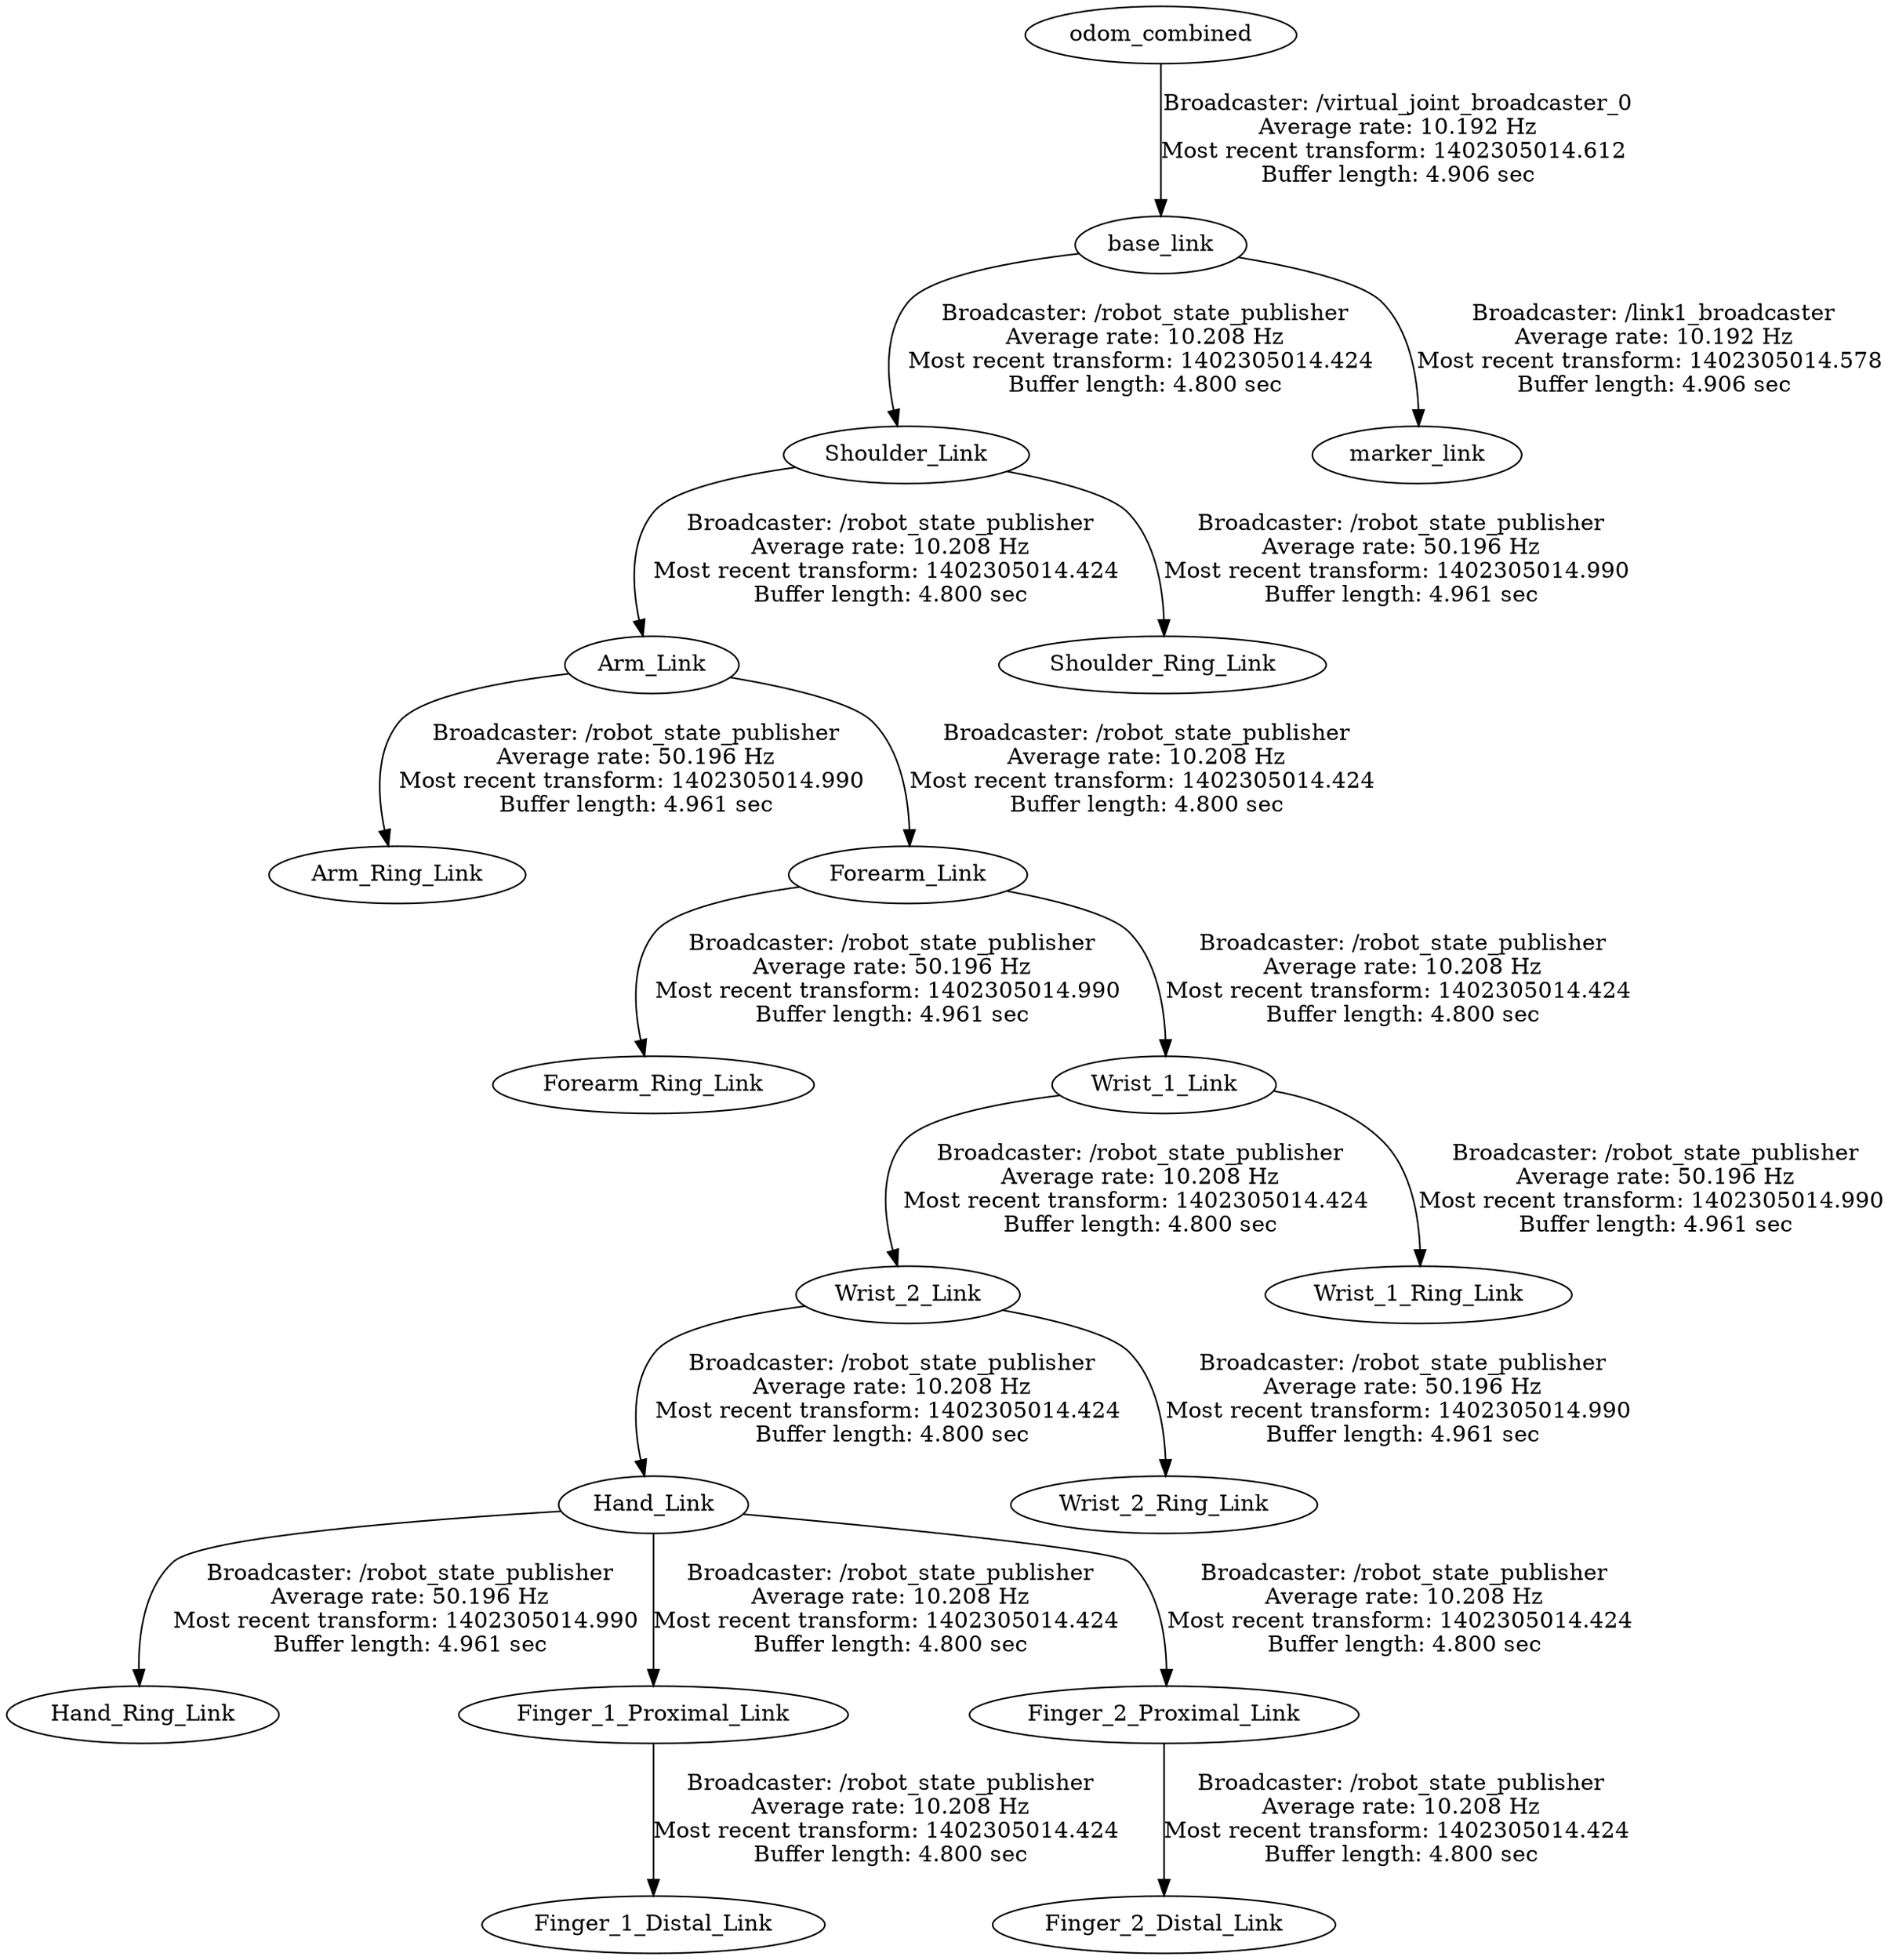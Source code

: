 digraph G {
"Arm_Link" -> "Arm_Ring_Link"[label="Broadcaster: /robot_state_publisher\nAverage rate: 50.196 Hz\nMost recent transform: 1402305014.990 \nBuffer length: 4.961 sec\n"];
"Shoulder_Link" -> "Arm_Link"[label="Broadcaster: /robot_state_publisher\nAverage rate: 10.208 Hz\nMost recent transform: 1402305014.424 \nBuffer length: 4.800 sec\n"];
"Forearm_Link" -> "Forearm_Ring_Link"[label="Broadcaster: /robot_state_publisher\nAverage rate: 50.196 Hz\nMost recent transform: 1402305014.990 \nBuffer length: 4.961 sec\n"];
"Arm_Link" -> "Forearm_Link"[label="Broadcaster: /robot_state_publisher\nAverage rate: 10.208 Hz\nMost recent transform: 1402305014.424 \nBuffer length: 4.800 sec\n"];
"Hand_Link" -> "Hand_Ring_Link"[label="Broadcaster: /robot_state_publisher\nAverage rate: 50.196 Hz\nMost recent transform: 1402305014.990 \nBuffer length: 4.961 sec\n"];
"Wrist_2_Link" -> "Hand_Link"[label="Broadcaster: /robot_state_publisher\nAverage rate: 10.208 Hz\nMost recent transform: 1402305014.424 \nBuffer length: 4.800 sec\n"];
"Shoulder_Link" -> "Shoulder_Ring_Link"[label="Broadcaster: /robot_state_publisher\nAverage rate: 50.196 Hz\nMost recent transform: 1402305014.990 \nBuffer length: 4.961 sec\n"];
"base_link" -> "Shoulder_Link"[label="Broadcaster: /robot_state_publisher\nAverage rate: 10.208 Hz\nMost recent transform: 1402305014.424 \nBuffer length: 4.800 sec\n"];
"Wrist_1_Link" -> "Wrist_1_Ring_Link"[label="Broadcaster: /robot_state_publisher\nAverage rate: 50.196 Hz\nMost recent transform: 1402305014.990 \nBuffer length: 4.961 sec\n"];
"Forearm_Link" -> "Wrist_1_Link"[label="Broadcaster: /robot_state_publisher\nAverage rate: 10.208 Hz\nMost recent transform: 1402305014.424 \nBuffer length: 4.800 sec\n"];
"Wrist_2_Link" -> "Wrist_2_Ring_Link"[label="Broadcaster: /robot_state_publisher\nAverage rate: 50.196 Hz\nMost recent transform: 1402305014.990 \nBuffer length: 4.961 sec\n"];
"Wrist_1_Link" -> "Wrist_2_Link"[label="Broadcaster: /robot_state_publisher\nAverage rate: 10.208 Hz\nMost recent transform: 1402305014.424 \nBuffer length: 4.800 sec\n"];
"base_link" -> "marker_link"[label="Broadcaster: /link1_broadcaster\nAverage rate: 10.192 Hz\nMost recent transform: 1402305014.578 \nBuffer length: 4.906 sec\n"];
"odom_combined" -> "base_link"[label="Broadcaster: /virtual_joint_broadcaster_0\nAverage rate: 10.192 Hz\nMost recent transform: 1402305014.612 \nBuffer length: 4.906 sec\n"];
"Finger_1_Proximal_Link" -> "Finger_1_Distal_Link"[label="Broadcaster: /robot_state_publisher\nAverage rate: 10.208 Hz\nMost recent transform: 1402305014.424 \nBuffer length: 4.800 sec\n"];
"Hand_Link" -> "Finger_1_Proximal_Link"[label="Broadcaster: /robot_state_publisher\nAverage rate: 10.208 Hz\nMost recent transform: 1402305014.424 \nBuffer length: 4.800 sec\n"];
"Finger_2_Proximal_Link" -> "Finger_2_Distal_Link"[label="Broadcaster: /robot_state_publisher\nAverage rate: 10.208 Hz\nMost recent transform: 1402305014.424 \nBuffer length: 4.800 sec\n"];
"Hand_Link" -> "Finger_2_Proximal_Link"[label="Broadcaster: /robot_state_publisher\nAverage rate: 10.208 Hz\nMost recent transform: 1402305014.424 \nBuffer length: 4.800 sec\n"];
}